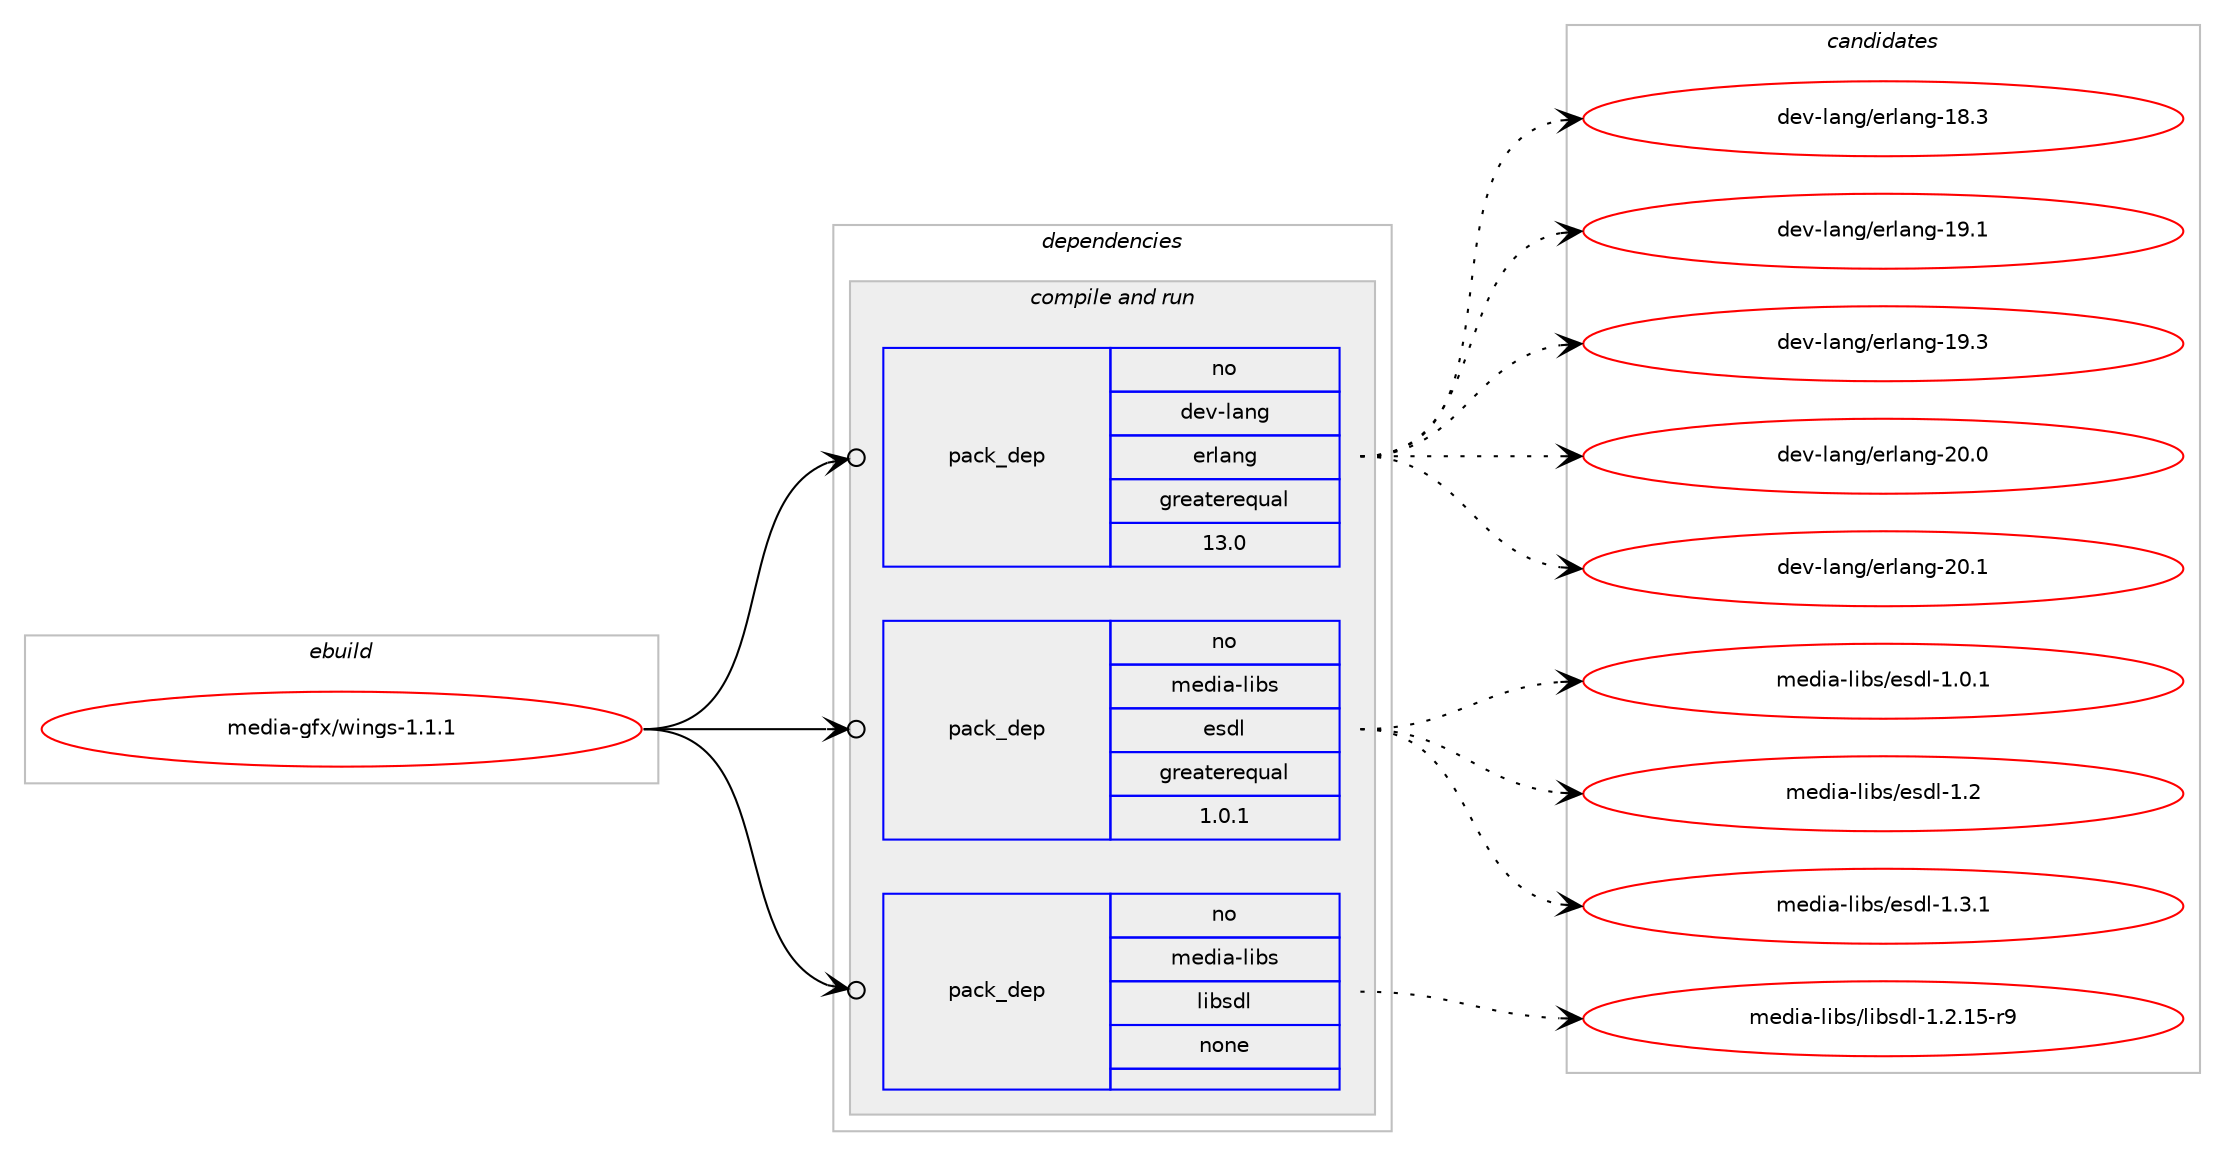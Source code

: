 digraph prolog {

# *************
# Graph options
# *************

newrank=true;
concentrate=true;
compound=true;
graph [rankdir=LR,fontname=Helvetica,fontsize=10,ranksep=1.5];#, ranksep=2.5, nodesep=0.2];
edge  [arrowhead=vee];
node  [fontname=Helvetica,fontsize=10];

# **********
# The ebuild
# **********

subgraph cluster_leftcol {
color=gray;
rank=same;
label=<<i>ebuild</i>>;
id [label="media-gfx/wings-1.1.1", color=red, width=4, href="../media-gfx/wings-1.1.1.svg"];
}

# ****************
# The dependencies
# ****************

subgraph cluster_midcol {
color=gray;
label=<<i>dependencies</i>>;
subgraph cluster_compile {
fillcolor="#eeeeee";
style=filled;
label=<<i>compile</i>>;
}
subgraph cluster_compileandrun {
fillcolor="#eeeeee";
style=filled;
label=<<i>compile and run</i>>;
subgraph pack264690 {
dependency358685 [label=<<TABLE BORDER="0" CELLBORDER="1" CELLSPACING="0" CELLPADDING="4" WIDTH="220"><TR><TD ROWSPAN="6" CELLPADDING="30">pack_dep</TD></TR><TR><TD WIDTH="110">no</TD></TR><TR><TD>dev-lang</TD></TR><TR><TD>erlang</TD></TR><TR><TD>greaterequal</TD></TR><TR><TD>13.0</TD></TR></TABLE>>, shape=none, color=blue];
}
id:e -> dependency358685:w [weight=20,style="solid",arrowhead="odotvee"];
subgraph pack264691 {
dependency358686 [label=<<TABLE BORDER="0" CELLBORDER="1" CELLSPACING="0" CELLPADDING="4" WIDTH="220"><TR><TD ROWSPAN="6" CELLPADDING="30">pack_dep</TD></TR><TR><TD WIDTH="110">no</TD></TR><TR><TD>media-libs</TD></TR><TR><TD>esdl</TD></TR><TR><TD>greaterequal</TD></TR><TR><TD>1.0.1</TD></TR></TABLE>>, shape=none, color=blue];
}
id:e -> dependency358686:w [weight=20,style="solid",arrowhead="odotvee"];
subgraph pack264692 {
dependency358687 [label=<<TABLE BORDER="0" CELLBORDER="1" CELLSPACING="0" CELLPADDING="4" WIDTH="220"><TR><TD ROWSPAN="6" CELLPADDING="30">pack_dep</TD></TR><TR><TD WIDTH="110">no</TD></TR><TR><TD>media-libs</TD></TR><TR><TD>libsdl</TD></TR><TR><TD>none</TD></TR><TR><TD></TD></TR></TABLE>>, shape=none, color=blue];
}
id:e -> dependency358687:w [weight=20,style="solid",arrowhead="odotvee"];
}
subgraph cluster_run {
fillcolor="#eeeeee";
style=filled;
label=<<i>run</i>>;
}
}

# **************
# The candidates
# **************

subgraph cluster_choices {
rank=same;
color=gray;
label=<<i>candidates</i>>;

subgraph choice264690 {
color=black;
nodesep=1;
choice100101118451089711010347101114108971101034549564651 [label="dev-lang/erlang-18.3", color=red, width=4,href="../dev-lang/erlang-18.3.svg"];
choice100101118451089711010347101114108971101034549574649 [label="dev-lang/erlang-19.1", color=red, width=4,href="../dev-lang/erlang-19.1.svg"];
choice100101118451089711010347101114108971101034549574651 [label="dev-lang/erlang-19.3", color=red, width=4,href="../dev-lang/erlang-19.3.svg"];
choice100101118451089711010347101114108971101034550484648 [label="dev-lang/erlang-20.0", color=red, width=4,href="../dev-lang/erlang-20.0.svg"];
choice100101118451089711010347101114108971101034550484649 [label="dev-lang/erlang-20.1", color=red, width=4,href="../dev-lang/erlang-20.1.svg"];
dependency358685:e -> choice100101118451089711010347101114108971101034549564651:w [style=dotted,weight="100"];
dependency358685:e -> choice100101118451089711010347101114108971101034549574649:w [style=dotted,weight="100"];
dependency358685:e -> choice100101118451089711010347101114108971101034549574651:w [style=dotted,weight="100"];
dependency358685:e -> choice100101118451089711010347101114108971101034550484648:w [style=dotted,weight="100"];
dependency358685:e -> choice100101118451089711010347101114108971101034550484649:w [style=dotted,weight="100"];
}
subgraph choice264691 {
color=black;
nodesep=1;
choice10910110010597451081059811547101115100108454946484649 [label="media-libs/esdl-1.0.1", color=red, width=4,href="../media-libs/esdl-1.0.1.svg"];
choice1091011001059745108105981154710111510010845494650 [label="media-libs/esdl-1.2", color=red, width=4,href="../media-libs/esdl-1.2.svg"];
choice10910110010597451081059811547101115100108454946514649 [label="media-libs/esdl-1.3.1", color=red, width=4,href="../media-libs/esdl-1.3.1.svg"];
dependency358686:e -> choice10910110010597451081059811547101115100108454946484649:w [style=dotted,weight="100"];
dependency358686:e -> choice1091011001059745108105981154710111510010845494650:w [style=dotted,weight="100"];
dependency358686:e -> choice10910110010597451081059811547101115100108454946514649:w [style=dotted,weight="100"];
}
subgraph choice264692 {
color=black;
nodesep=1;
choice1091011001059745108105981154710810598115100108454946504649534511457 [label="media-libs/libsdl-1.2.15-r9", color=red, width=4,href="../media-libs/libsdl-1.2.15-r9.svg"];
dependency358687:e -> choice1091011001059745108105981154710810598115100108454946504649534511457:w [style=dotted,weight="100"];
}
}

}
